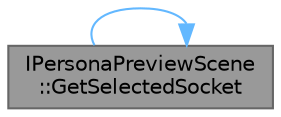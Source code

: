 digraph "IPersonaPreviewScene::GetSelectedSocket"
{
 // INTERACTIVE_SVG=YES
 // LATEX_PDF_SIZE
  bgcolor="transparent";
  edge [fontname=Helvetica,fontsize=10,labelfontname=Helvetica,labelfontsize=10];
  node [fontname=Helvetica,fontsize=10,shape=box,height=0.2,width=0.4];
  rankdir="LR";
  Node1 [id="Node000001",label="IPersonaPreviewScene\l::GetSelectedSocket",height=0.2,width=0.4,color="gray40", fillcolor="grey60", style="filled", fontcolor="black",tooltip="Get the currently selected socket."];
  Node1 -> Node1 [id="edge1_Node000001_Node000001",color="steelblue1",style="solid",tooltip=" "];
}

